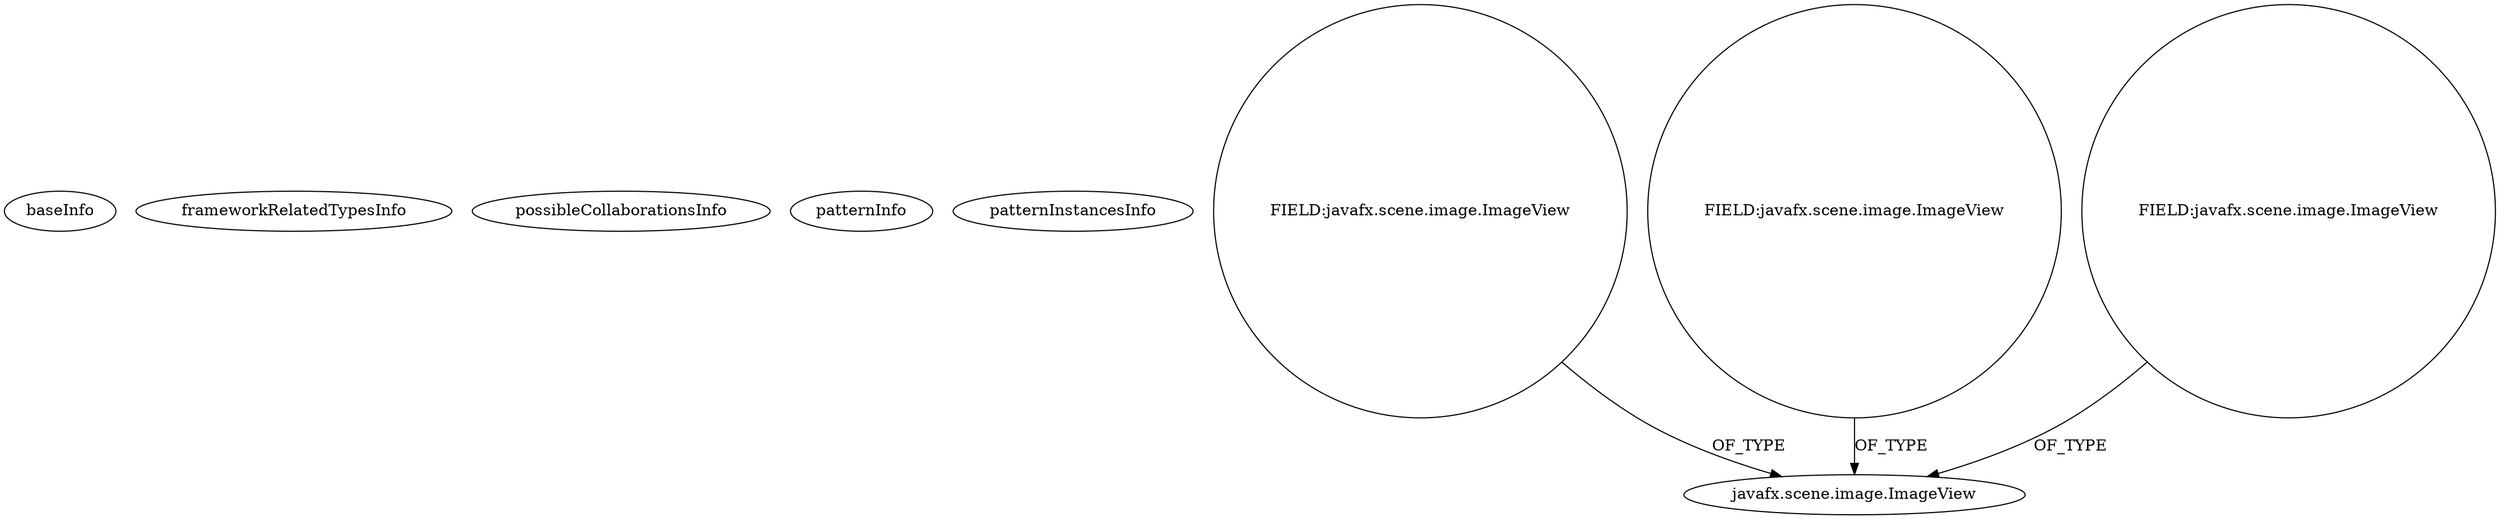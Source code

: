digraph {
baseInfo[graphId=399,category="pattern",isAnonymous=false,possibleRelation=false]
frameworkRelatedTypesInfo[]
possibleCollaborationsInfo[]
patternInfo[frequency=20.0,patternRootClient=null]
patternInstancesInfo[0="giatuyentiensinh-Project1~/giatuyentiensinh-Project1/Project1-master/Project1/src/control/DetailController.java~DetailController~2730",1="amonker-AmonkerFX~/amonker-AmonkerFX/AmonkerFX-master/src/cn/jingyun/javafx/amonker/ui/AmonkerUIApplication.java~AmonkerUIApplication~1831",2="Enriqe-Breaking-Bad-Brick-Breaker~/Enriqe-Breaking-Bad-Brick-Breaker/Breaking-Bad-Brick-Breaker-master/src/bbbrickbreaker/Splash.java~Splash~435",3="giatuyentiensinh-Project1~/giatuyentiensinh-Project1/Project1-master/Project1/src/control/MainUIController.java~MainUIController~2734",4="dony1990-ProsDesktop~/dony1990-ProsDesktop/ProsDesktop-master/src/nicon/NiconDesktop/guifx/Plugins/Reloj/RelojController.java~RelojController~2570",5="svadlamudi-GaussJordanElimination~/svadlamudi-GaussJordanElimination/GaussJordanElimination-master/src/gauss/jordan/elimination/MainController.java~MainController~4396",6="iloop-kiosk-KIOSK-Project~/iloop-kiosk-KIOSK-Project/KIOSK-Project-master/src/oit/iloop/kiosk/kiosk_toppage/TopPageFXMLController.java~TopPageFXMLController~3160",7="coffemonster-KelvinDatuPogi~/coffemonster-KelvinDatuPogi/KelvinDatuPogi-master/src/application/main/FXMLDocumentController.java~FXMLDocumentController~2305",8="prashker-KingsSGF~/prashker-KingsSGF/KingsSGF-master/src/uiSam/HexTileView.java~HexTileView~3900",9="youseke-digitalclock~/youseke-digitalclock/digitalclock-master/src/puzzlewithtimer/controller/FXMLController.java~FXMLController~4893",10="prashker-KingsSGF~/prashker-KingsSGF/KingsSGF-master/src/uiSam/BankView.java~BankView~3932",11="hock323-eventManager~/hock323-eventManager/EventManager-master/src/eventManager/controller/pokerTournament/TournamentController.java~TournamentController~3009",12="JASCValentine-BrickBreaker~/JASCValentine-BrickBreaker/BrickBreaker-master/src/brickbreaker/Splash.java~Splash~565",13="dodaio-SoftwareBlack21G~/dodaio-SoftwareBlack21G/SoftwareBlack21G-master/Blackjack/src/Viewer/MainGamev2Controller.java~MainGamev2Controller~2521",14="kaizawa-esximonitor~/kaizawa-esximonitor/esximonitor-master/src/com/cafeform/esxi/esximonitor/OperationButtonBox.java~OperationButtonBox~3427",15="josesoler7-agendavital~/josesoler7-agendavital/agendavital-master/src/agendavital/vista/FXMLAdministracionController.java~FXMLAdministracionController~3375",16="Edenm-BlackJack~/Edenm-BlackJack/BlackJack-master/src/View/TableController.java~TableController~394",17="giatuyentiensinh-Project1~/giatuyentiensinh-Project1/Project1-master/Project1/src/control/LoginController.java~LoginController~2732",18="abuczko-JFXDockManager~/abuczko-JFXDockManager/JFXDockManager-master/JFXDockManager/src/controller/DockManagerPositionPanel.java~DockManagerPositionPanel~1674",19="didygo-gce-display~/didygo-gce-display/gce-display-master/src/proto1/DashBoard.java~DashBoard~2407"]
8[label="FIELD:javafx.scene.image.ImageView",vertexType="FIELD_DECLARATION",isFrameworkType=false,shape=circle]
7[label="javafx.scene.image.ImageView",vertexType="FRAMEWORK_CLASS_TYPE",isFrameworkType=false]
14[label="FIELD:javafx.scene.image.ImageView",vertexType="FIELD_DECLARATION",isFrameworkType=false,shape=circle]
10[label="FIELD:javafx.scene.image.ImageView",vertexType="FIELD_DECLARATION",isFrameworkType=false,shape=circle]
14->7[label="OF_TYPE"]
8->7[label="OF_TYPE"]
10->7[label="OF_TYPE"]
}
